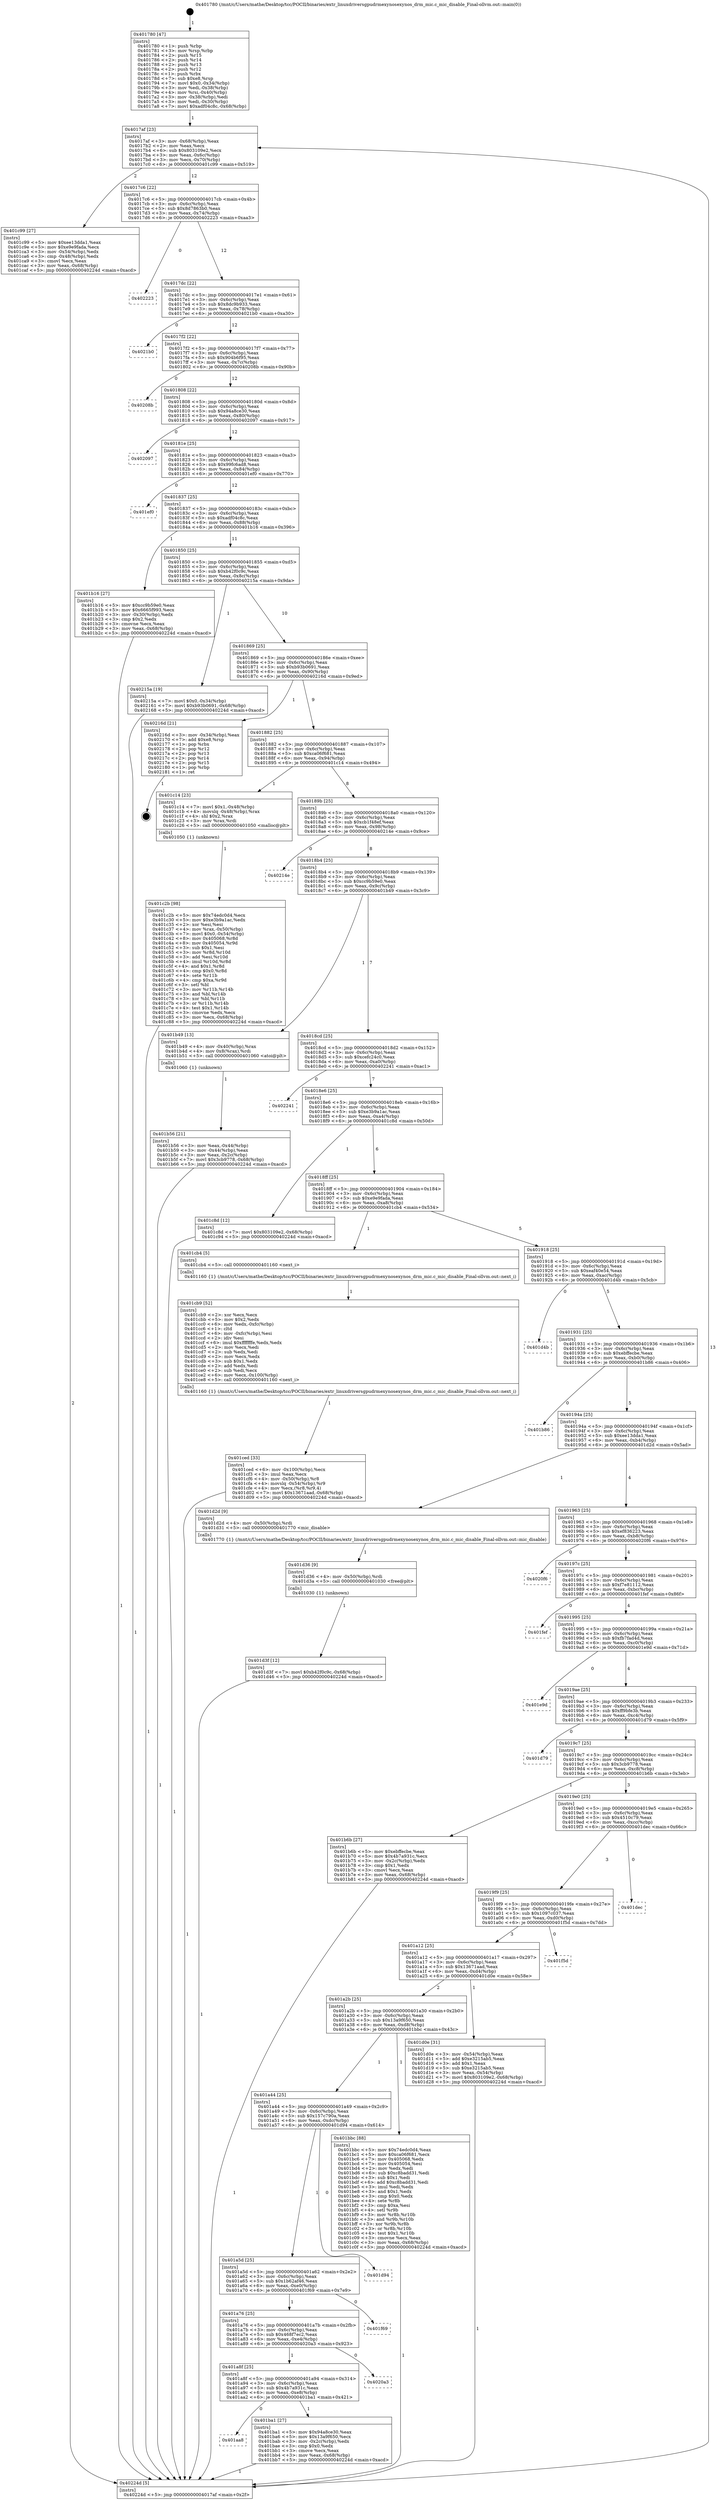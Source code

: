 digraph "0x401780" {
  label = "0x401780 (/mnt/c/Users/mathe/Desktop/tcc/POCII/binaries/extr_linuxdriversgpudrmexynosexynos_drm_mic.c_mic_disable_Final-ollvm.out::main(0))"
  labelloc = "t"
  node[shape=record]

  Entry [label="",width=0.3,height=0.3,shape=circle,fillcolor=black,style=filled]
  "0x4017af" [label="{
     0x4017af [23]\l
     | [instrs]\l
     &nbsp;&nbsp;0x4017af \<+3\>: mov -0x68(%rbp),%eax\l
     &nbsp;&nbsp;0x4017b2 \<+2\>: mov %eax,%ecx\l
     &nbsp;&nbsp;0x4017b4 \<+6\>: sub $0x803109e2,%ecx\l
     &nbsp;&nbsp;0x4017ba \<+3\>: mov %eax,-0x6c(%rbp)\l
     &nbsp;&nbsp;0x4017bd \<+3\>: mov %ecx,-0x70(%rbp)\l
     &nbsp;&nbsp;0x4017c0 \<+6\>: je 0000000000401c99 \<main+0x519\>\l
  }"]
  "0x401c99" [label="{
     0x401c99 [27]\l
     | [instrs]\l
     &nbsp;&nbsp;0x401c99 \<+5\>: mov $0xee13dda1,%eax\l
     &nbsp;&nbsp;0x401c9e \<+5\>: mov $0xe9e9fada,%ecx\l
     &nbsp;&nbsp;0x401ca3 \<+3\>: mov -0x54(%rbp),%edx\l
     &nbsp;&nbsp;0x401ca6 \<+3\>: cmp -0x48(%rbp),%edx\l
     &nbsp;&nbsp;0x401ca9 \<+3\>: cmovl %ecx,%eax\l
     &nbsp;&nbsp;0x401cac \<+3\>: mov %eax,-0x68(%rbp)\l
     &nbsp;&nbsp;0x401caf \<+5\>: jmp 000000000040224d \<main+0xacd\>\l
  }"]
  "0x4017c6" [label="{
     0x4017c6 [22]\l
     | [instrs]\l
     &nbsp;&nbsp;0x4017c6 \<+5\>: jmp 00000000004017cb \<main+0x4b\>\l
     &nbsp;&nbsp;0x4017cb \<+3\>: mov -0x6c(%rbp),%eax\l
     &nbsp;&nbsp;0x4017ce \<+5\>: sub $0x8d7863b0,%eax\l
     &nbsp;&nbsp;0x4017d3 \<+3\>: mov %eax,-0x74(%rbp)\l
     &nbsp;&nbsp;0x4017d6 \<+6\>: je 0000000000402223 \<main+0xaa3\>\l
  }"]
  Exit [label="",width=0.3,height=0.3,shape=circle,fillcolor=black,style=filled,peripheries=2]
  "0x402223" [label="{
     0x402223\l
  }", style=dashed]
  "0x4017dc" [label="{
     0x4017dc [22]\l
     | [instrs]\l
     &nbsp;&nbsp;0x4017dc \<+5\>: jmp 00000000004017e1 \<main+0x61\>\l
     &nbsp;&nbsp;0x4017e1 \<+3\>: mov -0x6c(%rbp),%eax\l
     &nbsp;&nbsp;0x4017e4 \<+5\>: sub $0x8dc9b933,%eax\l
     &nbsp;&nbsp;0x4017e9 \<+3\>: mov %eax,-0x78(%rbp)\l
     &nbsp;&nbsp;0x4017ec \<+6\>: je 00000000004021b0 \<main+0xa30\>\l
  }"]
  "0x401d3f" [label="{
     0x401d3f [12]\l
     | [instrs]\l
     &nbsp;&nbsp;0x401d3f \<+7\>: movl $0xb42f0c9c,-0x68(%rbp)\l
     &nbsp;&nbsp;0x401d46 \<+5\>: jmp 000000000040224d \<main+0xacd\>\l
  }"]
  "0x4021b0" [label="{
     0x4021b0\l
  }", style=dashed]
  "0x4017f2" [label="{
     0x4017f2 [22]\l
     | [instrs]\l
     &nbsp;&nbsp;0x4017f2 \<+5\>: jmp 00000000004017f7 \<main+0x77\>\l
     &nbsp;&nbsp;0x4017f7 \<+3\>: mov -0x6c(%rbp),%eax\l
     &nbsp;&nbsp;0x4017fa \<+5\>: sub $0x904b6f95,%eax\l
     &nbsp;&nbsp;0x4017ff \<+3\>: mov %eax,-0x7c(%rbp)\l
     &nbsp;&nbsp;0x401802 \<+6\>: je 000000000040208b \<main+0x90b\>\l
  }"]
  "0x401d36" [label="{
     0x401d36 [9]\l
     | [instrs]\l
     &nbsp;&nbsp;0x401d36 \<+4\>: mov -0x50(%rbp),%rdi\l
     &nbsp;&nbsp;0x401d3a \<+5\>: call 0000000000401030 \<free@plt\>\l
     | [calls]\l
     &nbsp;&nbsp;0x401030 \{1\} (unknown)\l
  }"]
  "0x40208b" [label="{
     0x40208b\l
  }", style=dashed]
  "0x401808" [label="{
     0x401808 [22]\l
     | [instrs]\l
     &nbsp;&nbsp;0x401808 \<+5\>: jmp 000000000040180d \<main+0x8d\>\l
     &nbsp;&nbsp;0x40180d \<+3\>: mov -0x6c(%rbp),%eax\l
     &nbsp;&nbsp;0x401810 \<+5\>: sub $0x94a8ce30,%eax\l
     &nbsp;&nbsp;0x401815 \<+3\>: mov %eax,-0x80(%rbp)\l
     &nbsp;&nbsp;0x401818 \<+6\>: je 0000000000402097 \<main+0x917\>\l
  }"]
  "0x401ced" [label="{
     0x401ced [33]\l
     | [instrs]\l
     &nbsp;&nbsp;0x401ced \<+6\>: mov -0x100(%rbp),%ecx\l
     &nbsp;&nbsp;0x401cf3 \<+3\>: imul %eax,%ecx\l
     &nbsp;&nbsp;0x401cf6 \<+4\>: mov -0x50(%rbp),%r8\l
     &nbsp;&nbsp;0x401cfa \<+4\>: movslq -0x54(%rbp),%r9\l
     &nbsp;&nbsp;0x401cfe \<+4\>: mov %ecx,(%r8,%r9,4)\l
     &nbsp;&nbsp;0x401d02 \<+7\>: movl $0x13671aad,-0x68(%rbp)\l
     &nbsp;&nbsp;0x401d09 \<+5\>: jmp 000000000040224d \<main+0xacd\>\l
  }"]
  "0x402097" [label="{
     0x402097\l
  }", style=dashed]
  "0x40181e" [label="{
     0x40181e [25]\l
     | [instrs]\l
     &nbsp;&nbsp;0x40181e \<+5\>: jmp 0000000000401823 \<main+0xa3\>\l
     &nbsp;&nbsp;0x401823 \<+3\>: mov -0x6c(%rbp),%eax\l
     &nbsp;&nbsp;0x401826 \<+5\>: sub $0x99fc6ad8,%eax\l
     &nbsp;&nbsp;0x40182b \<+6\>: mov %eax,-0x84(%rbp)\l
     &nbsp;&nbsp;0x401831 \<+6\>: je 0000000000401ef0 \<main+0x770\>\l
  }"]
  "0x401cb9" [label="{
     0x401cb9 [52]\l
     | [instrs]\l
     &nbsp;&nbsp;0x401cb9 \<+2\>: xor %ecx,%ecx\l
     &nbsp;&nbsp;0x401cbb \<+5\>: mov $0x2,%edx\l
     &nbsp;&nbsp;0x401cc0 \<+6\>: mov %edx,-0xfc(%rbp)\l
     &nbsp;&nbsp;0x401cc6 \<+1\>: cltd\l
     &nbsp;&nbsp;0x401cc7 \<+6\>: mov -0xfc(%rbp),%esi\l
     &nbsp;&nbsp;0x401ccd \<+2\>: idiv %esi\l
     &nbsp;&nbsp;0x401ccf \<+6\>: imul $0xfffffffe,%edx,%edx\l
     &nbsp;&nbsp;0x401cd5 \<+2\>: mov %ecx,%edi\l
     &nbsp;&nbsp;0x401cd7 \<+2\>: sub %edx,%edi\l
     &nbsp;&nbsp;0x401cd9 \<+2\>: mov %ecx,%edx\l
     &nbsp;&nbsp;0x401cdb \<+3\>: sub $0x1,%edx\l
     &nbsp;&nbsp;0x401cde \<+2\>: add %edx,%edi\l
     &nbsp;&nbsp;0x401ce0 \<+2\>: sub %edi,%ecx\l
     &nbsp;&nbsp;0x401ce2 \<+6\>: mov %ecx,-0x100(%rbp)\l
     &nbsp;&nbsp;0x401ce8 \<+5\>: call 0000000000401160 \<next_i\>\l
     | [calls]\l
     &nbsp;&nbsp;0x401160 \{1\} (/mnt/c/Users/mathe/Desktop/tcc/POCII/binaries/extr_linuxdriversgpudrmexynosexynos_drm_mic.c_mic_disable_Final-ollvm.out::next_i)\l
  }"]
  "0x401ef0" [label="{
     0x401ef0\l
  }", style=dashed]
  "0x401837" [label="{
     0x401837 [25]\l
     | [instrs]\l
     &nbsp;&nbsp;0x401837 \<+5\>: jmp 000000000040183c \<main+0xbc\>\l
     &nbsp;&nbsp;0x40183c \<+3\>: mov -0x6c(%rbp),%eax\l
     &nbsp;&nbsp;0x40183f \<+5\>: sub $0xadf04c8c,%eax\l
     &nbsp;&nbsp;0x401844 \<+6\>: mov %eax,-0x88(%rbp)\l
     &nbsp;&nbsp;0x40184a \<+6\>: je 0000000000401b16 \<main+0x396\>\l
  }"]
  "0x401c2b" [label="{
     0x401c2b [98]\l
     | [instrs]\l
     &nbsp;&nbsp;0x401c2b \<+5\>: mov $0x74edc0d4,%ecx\l
     &nbsp;&nbsp;0x401c30 \<+5\>: mov $0xe3b9a1ac,%edx\l
     &nbsp;&nbsp;0x401c35 \<+2\>: xor %esi,%esi\l
     &nbsp;&nbsp;0x401c37 \<+4\>: mov %rax,-0x50(%rbp)\l
     &nbsp;&nbsp;0x401c3b \<+7\>: movl $0x0,-0x54(%rbp)\l
     &nbsp;&nbsp;0x401c42 \<+8\>: mov 0x405068,%r8d\l
     &nbsp;&nbsp;0x401c4a \<+8\>: mov 0x405054,%r9d\l
     &nbsp;&nbsp;0x401c52 \<+3\>: sub $0x1,%esi\l
     &nbsp;&nbsp;0x401c55 \<+3\>: mov %r8d,%r10d\l
     &nbsp;&nbsp;0x401c58 \<+3\>: add %esi,%r10d\l
     &nbsp;&nbsp;0x401c5b \<+4\>: imul %r10d,%r8d\l
     &nbsp;&nbsp;0x401c5f \<+4\>: and $0x1,%r8d\l
     &nbsp;&nbsp;0x401c63 \<+4\>: cmp $0x0,%r8d\l
     &nbsp;&nbsp;0x401c67 \<+4\>: sete %r11b\l
     &nbsp;&nbsp;0x401c6b \<+4\>: cmp $0xa,%r9d\l
     &nbsp;&nbsp;0x401c6f \<+3\>: setl %bl\l
     &nbsp;&nbsp;0x401c72 \<+3\>: mov %r11b,%r14b\l
     &nbsp;&nbsp;0x401c75 \<+3\>: and %bl,%r14b\l
     &nbsp;&nbsp;0x401c78 \<+3\>: xor %bl,%r11b\l
     &nbsp;&nbsp;0x401c7b \<+3\>: or %r11b,%r14b\l
     &nbsp;&nbsp;0x401c7e \<+4\>: test $0x1,%r14b\l
     &nbsp;&nbsp;0x401c82 \<+3\>: cmovne %edx,%ecx\l
     &nbsp;&nbsp;0x401c85 \<+3\>: mov %ecx,-0x68(%rbp)\l
     &nbsp;&nbsp;0x401c88 \<+5\>: jmp 000000000040224d \<main+0xacd\>\l
  }"]
  "0x401b16" [label="{
     0x401b16 [27]\l
     | [instrs]\l
     &nbsp;&nbsp;0x401b16 \<+5\>: mov $0xcc9b59e0,%eax\l
     &nbsp;&nbsp;0x401b1b \<+5\>: mov $0x6665f993,%ecx\l
     &nbsp;&nbsp;0x401b20 \<+3\>: mov -0x30(%rbp),%edx\l
     &nbsp;&nbsp;0x401b23 \<+3\>: cmp $0x2,%edx\l
     &nbsp;&nbsp;0x401b26 \<+3\>: cmovne %ecx,%eax\l
     &nbsp;&nbsp;0x401b29 \<+3\>: mov %eax,-0x68(%rbp)\l
     &nbsp;&nbsp;0x401b2c \<+5\>: jmp 000000000040224d \<main+0xacd\>\l
  }"]
  "0x401850" [label="{
     0x401850 [25]\l
     | [instrs]\l
     &nbsp;&nbsp;0x401850 \<+5\>: jmp 0000000000401855 \<main+0xd5\>\l
     &nbsp;&nbsp;0x401855 \<+3\>: mov -0x6c(%rbp),%eax\l
     &nbsp;&nbsp;0x401858 \<+5\>: sub $0xb42f0c9c,%eax\l
     &nbsp;&nbsp;0x40185d \<+6\>: mov %eax,-0x8c(%rbp)\l
     &nbsp;&nbsp;0x401863 \<+6\>: je 000000000040215a \<main+0x9da\>\l
  }"]
  "0x40224d" [label="{
     0x40224d [5]\l
     | [instrs]\l
     &nbsp;&nbsp;0x40224d \<+5\>: jmp 00000000004017af \<main+0x2f\>\l
  }"]
  "0x401780" [label="{
     0x401780 [47]\l
     | [instrs]\l
     &nbsp;&nbsp;0x401780 \<+1\>: push %rbp\l
     &nbsp;&nbsp;0x401781 \<+3\>: mov %rsp,%rbp\l
     &nbsp;&nbsp;0x401784 \<+2\>: push %r15\l
     &nbsp;&nbsp;0x401786 \<+2\>: push %r14\l
     &nbsp;&nbsp;0x401788 \<+2\>: push %r13\l
     &nbsp;&nbsp;0x40178a \<+2\>: push %r12\l
     &nbsp;&nbsp;0x40178c \<+1\>: push %rbx\l
     &nbsp;&nbsp;0x40178d \<+7\>: sub $0xe8,%rsp\l
     &nbsp;&nbsp;0x401794 \<+7\>: movl $0x0,-0x34(%rbp)\l
     &nbsp;&nbsp;0x40179b \<+3\>: mov %edi,-0x38(%rbp)\l
     &nbsp;&nbsp;0x40179e \<+4\>: mov %rsi,-0x40(%rbp)\l
     &nbsp;&nbsp;0x4017a2 \<+3\>: mov -0x38(%rbp),%edi\l
     &nbsp;&nbsp;0x4017a5 \<+3\>: mov %edi,-0x30(%rbp)\l
     &nbsp;&nbsp;0x4017a8 \<+7\>: movl $0xadf04c8c,-0x68(%rbp)\l
  }"]
  "0x401aa8" [label="{
     0x401aa8\l
  }", style=dashed]
  "0x40215a" [label="{
     0x40215a [19]\l
     | [instrs]\l
     &nbsp;&nbsp;0x40215a \<+7\>: movl $0x0,-0x34(%rbp)\l
     &nbsp;&nbsp;0x402161 \<+7\>: movl $0xb93b0691,-0x68(%rbp)\l
     &nbsp;&nbsp;0x402168 \<+5\>: jmp 000000000040224d \<main+0xacd\>\l
  }"]
  "0x401869" [label="{
     0x401869 [25]\l
     | [instrs]\l
     &nbsp;&nbsp;0x401869 \<+5\>: jmp 000000000040186e \<main+0xee\>\l
     &nbsp;&nbsp;0x40186e \<+3\>: mov -0x6c(%rbp),%eax\l
     &nbsp;&nbsp;0x401871 \<+5\>: sub $0xb93b0691,%eax\l
     &nbsp;&nbsp;0x401876 \<+6\>: mov %eax,-0x90(%rbp)\l
     &nbsp;&nbsp;0x40187c \<+6\>: je 000000000040216d \<main+0x9ed\>\l
  }"]
  "0x401ba1" [label="{
     0x401ba1 [27]\l
     | [instrs]\l
     &nbsp;&nbsp;0x401ba1 \<+5\>: mov $0x94a8ce30,%eax\l
     &nbsp;&nbsp;0x401ba6 \<+5\>: mov $0x13a9f650,%ecx\l
     &nbsp;&nbsp;0x401bab \<+3\>: mov -0x2c(%rbp),%edx\l
     &nbsp;&nbsp;0x401bae \<+3\>: cmp $0x0,%edx\l
     &nbsp;&nbsp;0x401bb1 \<+3\>: cmove %ecx,%eax\l
     &nbsp;&nbsp;0x401bb4 \<+3\>: mov %eax,-0x68(%rbp)\l
     &nbsp;&nbsp;0x401bb7 \<+5\>: jmp 000000000040224d \<main+0xacd\>\l
  }"]
  "0x40216d" [label="{
     0x40216d [21]\l
     | [instrs]\l
     &nbsp;&nbsp;0x40216d \<+3\>: mov -0x34(%rbp),%eax\l
     &nbsp;&nbsp;0x402170 \<+7\>: add $0xe8,%rsp\l
     &nbsp;&nbsp;0x402177 \<+1\>: pop %rbx\l
     &nbsp;&nbsp;0x402178 \<+2\>: pop %r12\l
     &nbsp;&nbsp;0x40217a \<+2\>: pop %r13\l
     &nbsp;&nbsp;0x40217c \<+2\>: pop %r14\l
     &nbsp;&nbsp;0x40217e \<+2\>: pop %r15\l
     &nbsp;&nbsp;0x402180 \<+1\>: pop %rbp\l
     &nbsp;&nbsp;0x402181 \<+1\>: ret\l
  }"]
  "0x401882" [label="{
     0x401882 [25]\l
     | [instrs]\l
     &nbsp;&nbsp;0x401882 \<+5\>: jmp 0000000000401887 \<main+0x107\>\l
     &nbsp;&nbsp;0x401887 \<+3\>: mov -0x6c(%rbp),%eax\l
     &nbsp;&nbsp;0x40188a \<+5\>: sub $0xca06f681,%eax\l
     &nbsp;&nbsp;0x40188f \<+6\>: mov %eax,-0x94(%rbp)\l
     &nbsp;&nbsp;0x401895 \<+6\>: je 0000000000401c14 \<main+0x494\>\l
  }"]
  "0x401a8f" [label="{
     0x401a8f [25]\l
     | [instrs]\l
     &nbsp;&nbsp;0x401a8f \<+5\>: jmp 0000000000401a94 \<main+0x314\>\l
     &nbsp;&nbsp;0x401a94 \<+3\>: mov -0x6c(%rbp),%eax\l
     &nbsp;&nbsp;0x401a97 \<+5\>: sub $0x4b7a931c,%eax\l
     &nbsp;&nbsp;0x401a9c \<+6\>: mov %eax,-0xe8(%rbp)\l
     &nbsp;&nbsp;0x401aa2 \<+6\>: je 0000000000401ba1 \<main+0x421\>\l
  }"]
  "0x401c14" [label="{
     0x401c14 [23]\l
     | [instrs]\l
     &nbsp;&nbsp;0x401c14 \<+7\>: movl $0x1,-0x48(%rbp)\l
     &nbsp;&nbsp;0x401c1b \<+4\>: movslq -0x48(%rbp),%rax\l
     &nbsp;&nbsp;0x401c1f \<+4\>: shl $0x2,%rax\l
     &nbsp;&nbsp;0x401c23 \<+3\>: mov %rax,%rdi\l
     &nbsp;&nbsp;0x401c26 \<+5\>: call 0000000000401050 \<malloc@plt\>\l
     | [calls]\l
     &nbsp;&nbsp;0x401050 \{1\} (unknown)\l
  }"]
  "0x40189b" [label="{
     0x40189b [25]\l
     | [instrs]\l
     &nbsp;&nbsp;0x40189b \<+5\>: jmp 00000000004018a0 \<main+0x120\>\l
     &nbsp;&nbsp;0x4018a0 \<+3\>: mov -0x6c(%rbp),%eax\l
     &nbsp;&nbsp;0x4018a3 \<+5\>: sub $0xcb1f48ef,%eax\l
     &nbsp;&nbsp;0x4018a8 \<+6\>: mov %eax,-0x98(%rbp)\l
     &nbsp;&nbsp;0x4018ae \<+6\>: je 000000000040214e \<main+0x9ce\>\l
  }"]
  "0x4020a3" [label="{
     0x4020a3\l
  }", style=dashed]
  "0x40214e" [label="{
     0x40214e\l
  }", style=dashed]
  "0x4018b4" [label="{
     0x4018b4 [25]\l
     | [instrs]\l
     &nbsp;&nbsp;0x4018b4 \<+5\>: jmp 00000000004018b9 \<main+0x139\>\l
     &nbsp;&nbsp;0x4018b9 \<+3\>: mov -0x6c(%rbp),%eax\l
     &nbsp;&nbsp;0x4018bc \<+5\>: sub $0xcc9b59e0,%eax\l
     &nbsp;&nbsp;0x4018c1 \<+6\>: mov %eax,-0x9c(%rbp)\l
     &nbsp;&nbsp;0x4018c7 \<+6\>: je 0000000000401b49 \<main+0x3c9\>\l
  }"]
  "0x401a76" [label="{
     0x401a76 [25]\l
     | [instrs]\l
     &nbsp;&nbsp;0x401a76 \<+5\>: jmp 0000000000401a7b \<main+0x2fb\>\l
     &nbsp;&nbsp;0x401a7b \<+3\>: mov -0x6c(%rbp),%eax\l
     &nbsp;&nbsp;0x401a7e \<+5\>: sub $0x468f7ec2,%eax\l
     &nbsp;&nbsp;0x401a83 \<+6\>: mov %eax,-0xe4(%rbp)\l
     &nbsp;&nbsp;0x401a89 \<+6\>: je 00000000004020a3 \<main+0x923\>\l
  }"]
  "0x401b49" [label="{
     0x401b49 [13]\l
     | [instrs]\l
     &nbsp;&nbsp;0x401b49 \<+4\>: mov -0x40(%rbp),%rax\l
     &nbsp;&nbsp;0x401b4d \<+4\>: mov 0x8(%rax),%rdi\l
     &nbsp;&nbsp;0x401b51 \<+5\>: call 0000000000401060 \<atoi@plt\>\l
     | [calls]\l
     &nbsp;&nbsp;0x401060 \{1\} (unknown)\l
  }"]
  "0x4018cd" [label="{
     0x4018cd [25]\l
     | [instrs]\l
     &nbsp;&nbsp;0x4018cd \<+5\>: jmp 00000000004018d2 \<main+0x152\>\l
     &nbsp;&nbsp;0x4018d2 \<+3\>: mov -0x6c(%rbp),%eax\l
     &nbsp;&nbsp;0x4018d5 \<+5\>: sub $0xcefc24c0,%eax\l
     &nbsp;&nbsp;0x4018da \<+6\>: mov %eax,-0xa0(%rbp)\l
     &nbsp;&nbsp;0x4018e0 \<+6\>: je 0000000000402241 \<main+0xac1\>\l
  }"]
  "0x401b56" [label="{
     0x401b56 [21]\l
     | [instrs]\l
     &nbsp;&nbsp;0x401b56 \<+3\>: mov %eax,-0x44(%rbp)\l
     &nbsp;&nbsp;0x401b59 \<+3\>: mov -0x44(%rbp),%eax\l
     &nbsp;&nbsp;0x401b5c \<+3\>: mov %eax,-0x2c(%rbp)\l
     &nbsp;&nbsp;0x401b5f \<+7\>: movl $0x3cb9778,-0x68(%rbp)\l
     &nbsp;&nbsp;0x401b66 \<+5\>: jmp 000000000040224d \<main+0xacd\>\l
  }"]
  "0x401f69" [label="{
     0x401f69\l
  }", style=dashed]
  "0x402241" [label="{
     0x402241\l
  }", style=dashed]
  "0x4018e6" [label="{
     0x4018e6 [25]\l
     | [instrs]\l
     &nbsp;&nbsp;0x4018e6 \<+5\>: jmp 00000000004018eb \<main+0x16b\>\l
     &nbsp;&nbsp;0x4018eb \<+3\>: mov -0x6c(%rbp),%eax\l
     &nbsp;&nbsp;0x4018ee \<+5\>: sub $0xe3b9a1ac,%eax\l
     &nbsp;&nbsp;0x4018f3 \<+6\>: mov %eax,-0xa4(%rbp)\l
     &nbsp;&nbsp;0x4018f9 \<+6\>: je 0000000000401c8d \<main+0x50d\>\l
  }"]
  "0x401a5d" [label="{
     0x401a5d [25]\l
     | [instrs]\l
     &nbsp;&nbsp;0x401a5d \<+5\>: jmp 0000000000401a62 \<main+0x2e2\>\l
     &nbsp;&nbsp;0x401a62 \<+3\>: mov -0x6c(%rbp),%eax\l
     &nbsp;&nbsp;0x401a65 \<+5\>: sub $0x1b62af46,%eax\l
     &nbsp;&nbsp;0x401a6a \<+6\>: mov %eax,-0xe0(%rbp)\l
     &nbsp;&nbsp;0x401a70 \<+6\>: je 0000000000401f69 \<main+0x7e9\>\l
  }"]
  "0x401c8d" [label="{
     0x401c8d [12]\l
     | [instrs]\l
     &nbsp;&nbsp;0x401c8d \<+7\>: movl $0x803109e2,-0x68(%rbp)\l
     &nbsp;&nbsp;0x401c94 \<+5\>: jmp 000000000040224d \<main+0xacd\>\l
  }"]
  "0x4018ff" [label="{
     0x4018ff [25]\l
     | [instrs]\l
     &nbsp;&nbsp;0x4018ff \<+5\>: jmp 0000000000401904 \<main+0x184\>\l
     &nbsp;&nbsp;0x401904 \<+3\>: mov -0x6c(%rbp),%eax\l
     &nbsp;&nbsp;0x401907 \<+5\>: sub $0xe9e9fada,%eax\l
     &nbsp;&nbsp;0x40190c \<+6\>: mov %eax,-0xa8(%rbp)\l
     &nbsp;&nbsp;0x401912 \<+6\>: je 0000000000401cb4 \<main+0x534\>\l
  }"]
  "0x401d94" [label="{
     0x401d94\l
  }", style=dashed]
  "0x401cb4" [label="{
     0x401cb4 [5]\l
     | [instrs]\l
     &nbsp;&nbsp;0x401cb4 \<+5\>: call 0000000000401160 \<next_i\>\l
     | [calls]\l
     &nbsp;&nbsp;0x401160 \{1\} (/mnt/c/Users/mathe/Desktop/tcc/POCII/binaries/extr_linuxdriversgpudrmexynosexynos_drm_mic.c_mic_disable_Final-ollvm.out::next_i)\l
  }"]
  "0x401918" [label="{
     0x401918 [25]\l
     | [instrs]\l
     &nbsp;&nbsp;0x401918 \<+5\>: jmp 000000000040191d \<main+0x19d\>\l
     &nbsp;&nbsp;0x40191d \<+3\>: mov -0x6c(%rbp),%eax\l
     &nbsp;&nbsp;0x401920 \<+5\>: sub $0xeaf40e54,%eax\l
     &nbsp;&nbsp;0x401925 \<+6\>: mov %eax,-0xac(%rbp)\l
     &nbsp;&nbsp;0x40192b \<+6\>: je 0000000000401d4b \<main+0x5cb\>\l
  }"]
  "0x401a44" [label="{
     0x401a44 [25]\l
     | [instrs]\l
     &nbsp;&nbsp;0x401a44 \<+5\>: jmp 0000000000401a49 \<main+0x2c9\>\l
     &nbsp;&nbsp;0x401a49 \<+3\>: mov -0x6c(%rbp),%eax\l
     &nbsp;&nbsp;0x401a4c \<+5\>: sub $0x157c790a,%eax\l
     &nbsp;&nbsp;0x401a51 \<+6\>: mov %eax,-0xdc(%rbp)\l
     &nbsp;&nbsp;0x401a57 \<+6\>: je 0000000000401d94 \<main+0x614\>\l
  }"]
  "0x401d4b" [label="{
     0x401d4b\l
  }", style=dashed]
  "0x401931" [label="{
     0x401931 [25]\l
     | [instrs]\l
     &nbsp;&nbsp;0x401931 \<+5\>: jmp 0000000000401936 \<main+0x1b6\>\l
     &nbsp;&nbsp;0x401936 \<+3\>: mov -0x6c(%rbp),%eax\l
     &nbsp;&nbsp;0x401939 \<+5\>: sub $0xebffecbe,%eax\l
     &nbsp;&nbsp;0x40193e \<+6\>: mov %eax,-0xb0(%rbp)\l
     &nbsp;&nbsp;0x401944 \<+6\>: je 0000000000401b86 \<main+0x406\>\l
  }"]
  "0x401bbc" [label="{
     0x401bbc [88]\l
     | [instrs]\l
     &nbsp;&nbsp;0x401bbc \<+5\>: mov $0x74edc0d4,%eax\l
     &nbsp;&nbsp;0x401bc1 \<+5\>: mov $0xca06f681,%ecx\l
     &nbsp;&nbsp;0x401bc6 \<+7\>: mov 0x405068,%edx\l
     &nbsp;&nbsp;0x401bcd \<+7\>: mov 0x405054,%esi\l
     &nbsp;&nbsp;0x401bd4 \<+2\>: mov %edx,%edi\l
     &nbsp;&nbsp;0x401bd6 \<+6\>: sub $0xc8badd31,%edi\l
     &nbsp;&nbsp;0x401bdc \<+3\>: sub $0x1,%edi\l
     &nbsp;&nbsp;0x401bdf \<+6\>: add $0xc8badd31,%edi\l
     &nbsp;&nbsp;0x401be5 \<+3\>: imul %edi,%edx\l
     &nbsp;&nbsp;0x401be8 \<+3\>: and $0x1,%edx\l
     &nbsp;&nbsp;0x401beb \<+3\>: cmp $0x0,%edx\l
     &nbsp;&nbsp;0x401bee \<+4\>: sete %r8b\l
     &nbsp;&nbsp;0x401bf2 \<+3\>: cmp $0xa,%esi\l
     &nbsp;&nbsp;0x401bf5 \<+4\>: setl %r9b\l
     &nbsp;&nbsp;0x401bf9 \<+3\>: mov %r8b,%r10b\l
     &nbsp;&nbsp;0x401bfc \<+3\>: and %r9b,%r10b\l
     &nbsp;&nbsp;0x401bff \<+3\>: xor %r9b,%r8b\l
     &nbsp;&nbsp;0x401c02 \<+3\>: or %r8b,%r10b\l
     &nbsp;&nbsp;0x401c05 \<+4\>: test $0x1,%r10b\l
     &nbsp;&nbsp;0x401c09 \<+3\>: cmovne %ecx,%eax\l
     &nbsp;&nbsp;0x401c0c \<+3\>: mov %eax,-0x68(%rbp)\l
     &nbsp;&nbsp;0x401c0f \<+5\>: jmp 000000000040224d \<main+0xacd\>\l
  }"]
  "0x401b86" [label="{
     0x401b86\l
  }", style=dashed]
  "0x40194a" [label="{
     0x40194a [25]\l
     | [instrs]\l
     &nbsp;&nbsp;0x40194a \<+5\>: jmp 000000000040194f \<main+0x1cf\>\l
     &nbsp;&nbsp;0x40194f \<+3\>: mov -0x6c(%rbp),%eax\l
     &nbsp;&nbsp;0x401952 \<+5\>: sub $0xee13dda1,%eax\l
     &nbsp;&nbsp;0x401957 \<+6\>: mov %eax,-0xb4(%rbp)\l
     &nbsp;&nbsp;0x40195d \<+6\>: je 0000000000401d2d \<main+0x5ad\>\l
  }"]
  "0x401a2b" [label="{
     0x401a2b [25]\l
     | [instrs]\l
     &nbsp;&nbsp;0x401a2b \<+5\>: jmp 0000000000401a30 \<main+0x2b0\>\l
     &nbsp;&nbsp;0x401a30 \<+3\>: mov -0x6c(%rbp),%eax\l
     &nbsp;&nbsp;0x401a33 \<+5\>: sub $0x13a9f650,%eax\l
     &nbsp;&nbsp;0x401a38 \<+6\>: mov %eax,-0xd8(%rbp)\l
     &nbsp;&nbsp;0x401a3e \<+6\>: je 0000000000401bbc \<main+0x43c\>\l
  }"]
  "0x401d2d" [label="{
     0x401d2d [9]\l
     | [instrs]\l
     &nbsp;&nbsp;0x401d2d \<+4\>: mov -0x50(%rbp),%rdi\l
     &nbsp;&nbsp;0x401d31 \<+5\>: call 0000000000401770 \<mic_disable\>\l
     | [calls]\l
     &nbsp;&nbsp;0x401770 \{1\} (/mnt/c/Users/mathe/Desktop/tcc/POCII/binaries/extr_linuxdriversgpudrmexynosexynos_drm_mic.c_mic_disable_Final-ollvm.out::mic_disable)\l
  }"]
  "0x401963" [label="{
     0x401963 [25]\l
     | [instrs]\l
     &nbsp;&nbsp;0x401963 \<+5\>: jmp 0000000000401968 \<main+0x1e8\>\l
     &nbsp;&nbsp;0x401968 \<+3\>: mov -0x6c(%rbp),%eax\l
     &nbsp;&nbsp;0x40196b \<+5\>: sub $0xef836223,%eax\l
     &nbsp;&nbsp;0x401970 \<+6\>: mov %eax,-0xb8(%rbp)\l
     &nbsp;&nbsp;0x401976 \<+6\>: je 00000000004020f6 \<main+0x976\>\l
  }"]
  "0x401d0e" [label="{
     0x401d0e [31]\l
     | [instrs]\l
     &nbsp;&nbsp;0x401d0e \<+3\>: mov -0x54(%rbp),%eax\l
     &nbsp;&nbsp;0x401d11 \<+5\>: add $0xe3215ab5,%eax\l
     &nbsp;&nbsp;0x401d16 \<+3\>: add $0x1,%eax\l
     &nbsp;&nbsp;0x401d19 \<+5\>: sub $0xe3215ab5,%eax\l
     &nbsp;&nbsp;0x401d1e \<+3\>: mov %eax,-0x54(%rbp)\l
     &nbsp;&nbsp;0x401d21 \<+7\>: movl $0x803109e2,-0x68(%rbp)\l
     &nbsp;&nbsp;0x401d28 \<+5\>: jmp 000000000040224d \<main+0xacd\>\l
  }"]
  "0x4020f6" [label="{
     0x4020f6\l
  }", style=dashed]
  "0x40197c" [label="{
     0x40197c [25]\l
     | [instrs]\l
     &nbsp;&nbsp;0x40197c \<+5\>: jmp 0000000000401981 \<main+0x201\>\l
     &nbsp;&nbsp;0x401981 \<+3\>: mov -0x6c(%rbp),%eax\l
     &nbsp;&nbsp;0x401984 \<+5\>: sub $0xf7e81112,%eax\l
     &nbsp;&nbsp;0x401989 \<+6\>: mov %eax,-0xbc(%rbp)\l
     &nbsp;&nbsp;0x40198f \<+6\>: je 0000000000401fef \<main+0x86f\>\l
  }"]
  "0x401a12" [label="{
     0x401a12 [25]\l
     | [instrs]\l
     &nbsp;&nbsp;0x401a12 \<+5\>: jmp 0000000000401a17 \<main+0x297\>\l
     &nbsp;&nbsp;0x401a17 \<+3\>: mov -0x6c(%rbp),%eax\l
     &nbsp;&nbsp;0x401a1a \<+5\>: sub $0x13671aad,%eax\l
     &nbsp;&nbsp;0x401a1f \<+6\>: mov %eax,-0xd4(%rbp)\l
     &nbsp;&nbsp;0x401a25 \<+6\>: je 0000000000401d0e \<main+0x58e\>\l
  }"]
  "0x401fef" [label="{
     0x401fef\l
  }", style=dashed]
  "0x401995" [label="{
     0x401995 [25]\l
     | [instrs]\l
     &nbsp;&nbsp;0x401995 \<+5\>: jmp 000000000040199a \<main+0x21a\>\l
     &nbsp;&nbsp;0x40199a \<+3\>: mov -0x6c(%rbp),%eax\l
     &nbsp;&nbsp;0x40199d \<+5\>: sub $0xfb7fad4d,%eax\l
     &nbsp;&nbsp;0x4019a2 \<+6\>: mov %eax,-0xc0(%rbp)\l
     &nbsp;&nbsp;0x4019a8 \<+6\>: je 0000000000401e9d \<main+0x71d\>\l
  }"]
  "0x401f5d" [label="{
     0x401f5d\l
  }", style=dashed]
  "0x401e9d" [label="{
     0x401e9d\l
  }", style=dashed]
  "0x4019ae" [label="{
     0x4019ae [25]\l
     | [instrs]\l
     &nbsp;&nbsp;0x4019ae \<+5\>: jmp 00000000004019b3 \<main+0x233\>\l
     &nbsp;&nbsp;0x4019b3 \<+3\>: mov -0x6c(%rbp),%eax\l
     &nbsp;&nbsp;0x4019b6 \<+5\>: sub $0xff9bfe3b,%eax\l
     &nbsp;&nbsp;0x4019bb \<+6\>: mov %eax,-0xc4(%rbp)\l
     &nbsp;&nbsp;0x4019c1 \<+6\>: je 0000000000401d79 \<main+0x5f9\>\l
  }"]
  "0x4019f9" [label="{
     0x4019f9 [25]\l
     | [instrs]\l
     &nbsp;&nbsp;0x4019f9 \<+5\>: jmp 00000000004019fe \<main+0x27e\>\l
     &nbsp;&nbsp;0x4019fe \<+3\>: mov -0x6c(%rbp),%eax\l
     &nbsp;&nbsp;0x401a01 \<+5\>: sub $0x1097c037,%eax\l
     &nbsp;&nbsp;0x401a06 \<+6\>: mov %eax,-0xd0(%rbp)\l
     &nbsp;&nbsp;0x401a0c \<+6\>: je 0000000000401f5d \<main+0x7dd\>\l
  }"]
  "0x401d79" [label="{
     0x401d79\l
  }", style=dashed]
  "0x4019c7" [label="{
     0x4019c7 [25]\l
     | [instrs]\l
     &nbsp;&nbsp;0x4019c7 \<+5\>: jmp 00000000004019cc \<main+0x24c\>\l
     &nbsp;&nbsp;0x4019cc \<+3\>: mov -0x6c(%rbp),%eax\l
     &nbsp;&nbsp;0x4019cf \<+5\>: sub $0x3cb9778,%eax\l
     &nbsp;&nbsp;0x4019d4 \<+6\>: mov %eax,-0xc8(%rbp)\l
     &nbsp;&nbsp;0x4019da \<+6\>: je 0000000000401b6b \<main+0x3eb\>\l
  }"]
  "0x401dec" [label="{
     0x401dec\l
  }", style=dashed]
  "0x401b6b" [label="{
     0x401b6b [27]\l
     | [instrs]\l
     &nbsp;&nbsp;0x401b6b \<+5\>: mov $0xebffecbe,%eax\l
     &nbsp;&nbsp;0x401b70 \<+5\>: mov $0x4b7a931c,%ecx\l
     &nbsp;&nbsp;0x401b75 \<+3\>: mov -0x2c(%rbp),%edx\l
     &nbsp;&nbsp;0x401b78 \<+3\>: cmp $0x1,%edx\l
     &nbsp;&nbsp;0x401b7b \<+3\>: cmovl %ecx,%eax\l
     &nbsp;&nbsp;0x401b7e \<+3\>: mov %eax,-0x68(%rbp)\l
     &nbsp;&nbsp;0x401b81 \<+5\>: jmp 000000000040224d \<main+0xacd\>\l
  }"]
  "0x4019e0" [label="{
     0x4019e0 [25]\l
     | [instrs]\l
     &nbsp;&nbsp;0x4019e0 \<+5\>: jmp 00000000004019e5 \<main+0x265\>\l
     &nbsp;&nbsp;0x4019e5 \<+3\>: mov -0x6c(%rbp),%eax\l
     &nbsp;&nbsp;0x4019e8 \<+5\>: sub $0x4510c79,%eax\l
     &nbsp;&nbsp;0x4019ed \<+6\>: mov %eax,-0xcc(%rbp)\l
     &nbsp;&nbsp;0x4019f3 \<+6\>: je 0000000000401dec \<main+0x66c\>\l
  }"]
  Entry -> "0x401780" [label=" 1"]
  "0x4017af" -> "0x401c99" [label=" 2"]
  "0x4017af" -> "0x4017c6" [label=" 12"]
  "0x40216d" -> Exit [label=" 1"]
  "0x4017c6" -> "0x402223" [label=" 0"]
  "0x4017c6" -> "0x4017dc" [label=" 12"]
  "0x40215a" -> "0x40224d" [label=" 1"]
  "0x4017dc" -> "0x4021b0" [label=" 0"]
  "0x4017dc" -> "0x4017f2" [label=" 12"]
  "0x401d3f" -> "0x40224d" [label=" 1"]
  "0x4017f2" -> "0x40208b" [label=" 0"]
  "0x4017f2" -> "0x401808" [label=" 12"]
  "0x401d36" -> "0x401d3f" [label=" 1"]
  "0x401808" -> "0x402097" [label=" 0"]
  "0x401808" -> "0x40181e" [label=" 12"]
  "0x401d2d" -> "0x401d36" [label=" 1"]
  "0x40181e" -> "0x401ef0" [label=" 0"]
  "0x40181e" -> "0x401837" [label=" 12"]
  "0x401d0e" -> "0x40224d" [label=" 1"]
  "0x401837" -> "0x401b16" [label=" 1"]
  "0x401837" -> "0x401850" [label=" 11"]
  "0x401b16" -> "0x40224d" [label=" 1"]
  "0x401780" -> "0x4017af" [label=" 1"]
  "0x40224d" -> "0x4017af" [label=" 13"]
  "0x401ced" -> "0x40224d" [label=" 1"]
  "0x401850" -> "0x40215a" [label=" 1"]
  "0x401850" -> "0x401869" [label=" 10"]
  "0x401cb9" -> "0x401ced" [label=" 1"]
  "0x401869" -> "0x40216d" [label=" 1"]
  "0x401869" -> "0x401882" [label=" 9"]
  "0x401cb4" -> "0x401cb9" [label=" 1"]
  "0x401882" -> "0x401c14" [label=" 1"]
  "0x401882" -> "0x40189b" [label=" 8"]
  "0x401c8d" -> "0x40224d" [label=" 1"]
  "0x40189b" -> "0x40214e" [label=" 0"]
  "0x40189b" -> "0x4018b4" [label=" 8"]
  "0x401c2b" -> "0x40224d" [label=" 1"]
  "0x4018b4" -> "0x401b49" [label=" 1"]
  "0x4018b4" -> "0x4018cd" [label=" 7"]
  "0x401b49" -> "0x401b56" [label=" 1"]
  "0x401b56" -> "0x40224d" [label=" 1"]
  "0x401bbc" -> "0x40224d" [label=" 1"]
  "0x4018cd" -> "0x402241" [label=" 0"]
  "0x4018cd" -> "0x4018e6" [label=" 7"]
  "0x401ba1" -> "0x40224d" [label=" 1"]
  "0x4018e6" -> "0x401c8d" [label=" 1"]
  "0x4018e6" -> "0x4018ff" [label=" 6"]
  "0x401a8f" -> "0x401ba1" [label=" 1"]
  "0x4018ff" -> "0x401cb4" [label=" 1"]
  "0x4018ff" -> "0x401918" [label=" 5"]
  "0x401c99" -> "0x40224d" [label=" 2"]
  "0x401918" -> "0x401d4b" [label=" 0"]
  "0x401918" -> "0x401931" [label=" 5"]
  "0x401a76" -> "0x4020a3" [label=" 0"]
  "0x401931" -> "0x401b86" [label=" 0"]
  "0x401931" -> "0x40194a" [label=" 5"]
  "0x401c14" -> "0x401c2b" [label=" 1"]
  "0x40194a" -> "0x401d2d" [label=" 1"]
  "0x40194a" -> "0x401963" [label=" 4"]
  "0x401a5d" -> "0x401f69" [label=" 0"]
  "0x401963" -> "0x4020f6" [label=" 0"]
  "0x401963" -> "0x40197c" [label=" 4"]
  "0x401a8f" -> "0x401aa8" [label=" 0"]
  "0x40197c" -> "0x401fef" [label=" 0"]
  "0x40197c" -> "0x401995" [label=" 4"]
  "0x401a44" -> "0x401d94" [label=" 0"]
  "0x401995" -> "0x401e9d" [label=" 0"]
  "0x401995" -> "0x4019ae" [label=" 4"]
  "0x401a76" -> "0x401a8f" [label=" 1"]
  "0x4019ae" -> "0x401d79" [label=" 0"]
  "0x4019ae" -> "0x4019c7" [label=" 4"]
  "0x401a2b" -> "0x401bbc" [label=" 1"]
  "0x4019c7" -> "0x401b6b" [label=" 1"]
  "0x4019c7" -> "0x4019e0" [label=" 3"]
  "0x401b6b" -> "0x40224d" [label=" 1"]
  "0x401a5d" -> "0x401a76" [label=" 1"]
  "0x4019e0" -> "0x401dec" [label=" 0"]
  "0x4019e0" -> "0x4019f9" [label=" 3"]
  "0x401a2b" -> "0x401a44" [label=" 1"]
  "0x4019f9" -> "0x401f5d" [label=" 0"]
  "0x4019f9" -> "0x401a12" [label=" 3"]
  "0x401a44" -> "0x401a5d" [label=" 1"]
  "0x401a12" -> "0x401d0e" [label=" 1"]
  "0x401a12" -> "0x401a2b" [label=" 2"]
}
